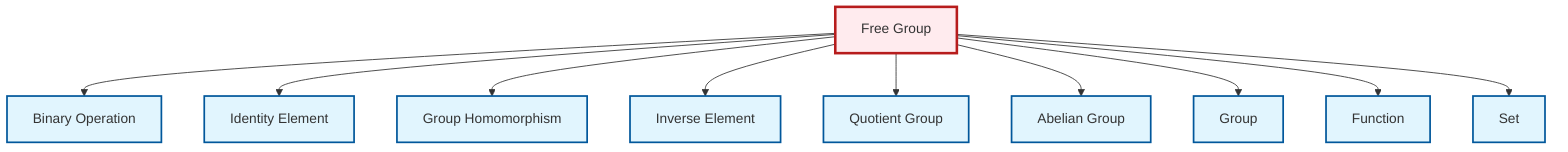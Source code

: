 graph TD
    classDef definition fill:#e1f5fe,stroke:#01579b,stroke-width:2px
    classDef theorem fill:#f3e5f5,stroke:#4a148c,stroke-width:2px
    classDef axiom fill:#fff3e0,stroke:#e65100,stroke-width:2px
    classDef example fill:#e8f5e9,stroke:#1b5e20,stroke-width:2px
    classDef current fill:#ffebee,stroke:#b71c1c,stroke-width:3px
    def-group["Group"]:::definition
    def-inverse-element["Inverse Element"]:::definition
    def-homomorphism["Group Homomorphism"]:::definition
    def-set["Set"]:::definition
    def-identity-element["Identity Element"]:::definition
    def-free-group["Free Group"]:::definition
    def-quotient-group["Quotient Group"]:::definition
    def-binary-operation["Binary Operation"]:::definition
    def-abelian-group["Abelian Group"]:::definition
    def-function["Function"]:::definition
    def-free-group --> def-binary-operation
    def-free-group --> def-identity-element
    def-free-group --> def-homomorphism
    def-free-group --> def-inverse-element
    def-free-group --> def-quotient-group
    def-free-group --> def-abelian-group
    def-free-group --> def-group
    def-free-group --> def-function
    def-free-group --> def-set
    class def-free-group current